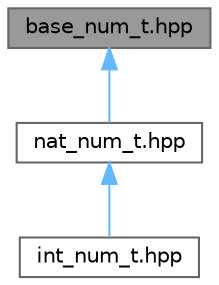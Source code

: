 digraph "base_num_t.hpp"
{
 // INTERACTIVE_SVG=YES
 // LATEX_PDF_SIZE
  bgcolor="transparent";
  edge [fontname=Helvetica,fontsize=10,labelfontname=Helvetica,labelfontsize=10];
  node [fontname=Helvetica,fontsize=10,shape=box,height=0.2,width=0.4];
  Node1 [label="base_num_t.hpp",height=0.2,width=0.4,color="gray40", fillcolor="grey60", style="filled", fontcolor="black",tooltip=" "];
  Node1 -> Node2 [dir="back",color="steelblue1",style="solid"];
  Node2 [label="nat_num_t.hpp",height=0.2,width=0.4,color="grey40", fillcolor="white", style="filled",URL="$nat__num__t_8hpp.html",tooltip=" "];
  Node2 -> Node3 [dir="back",color="steelblue1",style="solid"];
  Node3 [label="int_num_t.hpp",height=0.2,width=0.4,color="grey40", fillcolor="white", style="filled",URL="$int__num__t_8hpp.html",tooltip=" "];
}
